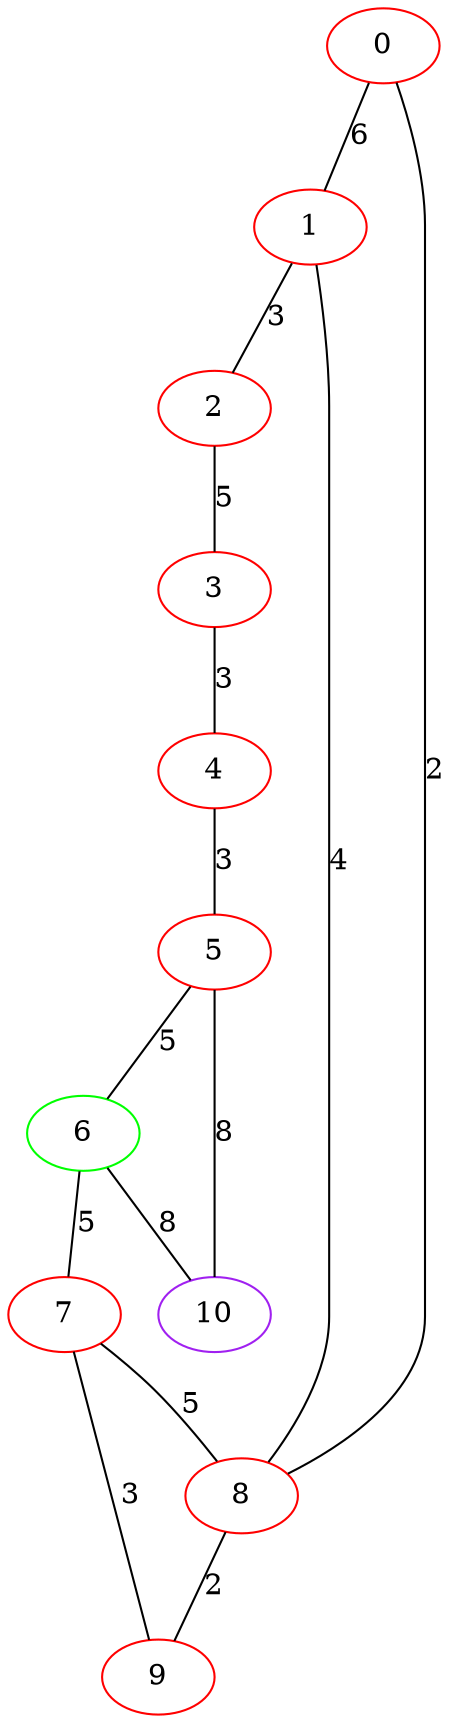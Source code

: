 graph "" {
0 [color=red, weight=1];
1 [color=red, weight=1];
2 [color=red, weight=1];
3 [color=red, weight=1];
4 [color=red, weight=1];
5 [color=red, weight=1];
6 [color=green, weight=2];
7 [color=red, weight=1];
8 [color=red, weight=1];
9 [color=red, weight=1];
10 [color=purple, weight=4];
0 -- 8  [key=0, label=2];
0 -- 1  [key=0, label=6];
1 -- 8  [key=0, label=4];
1 -- 2  [key=0, label=3];
2 -- 3  [key=0, label=5];
3 -- 4  [key=0, label=3];
4 -- 5  [key=0, label=3];
5 -- 10  [key=0, label=8];
5 -- 6  [key=0, label=5];
6 -- 10  [key=0, label=8];
6 -- 7  [key=0, label=5];
7 -- 8  [key=0, label=5];
7 -- 9  [key=0, label=3];
8 -- 9  [key=0, label=2];
}
